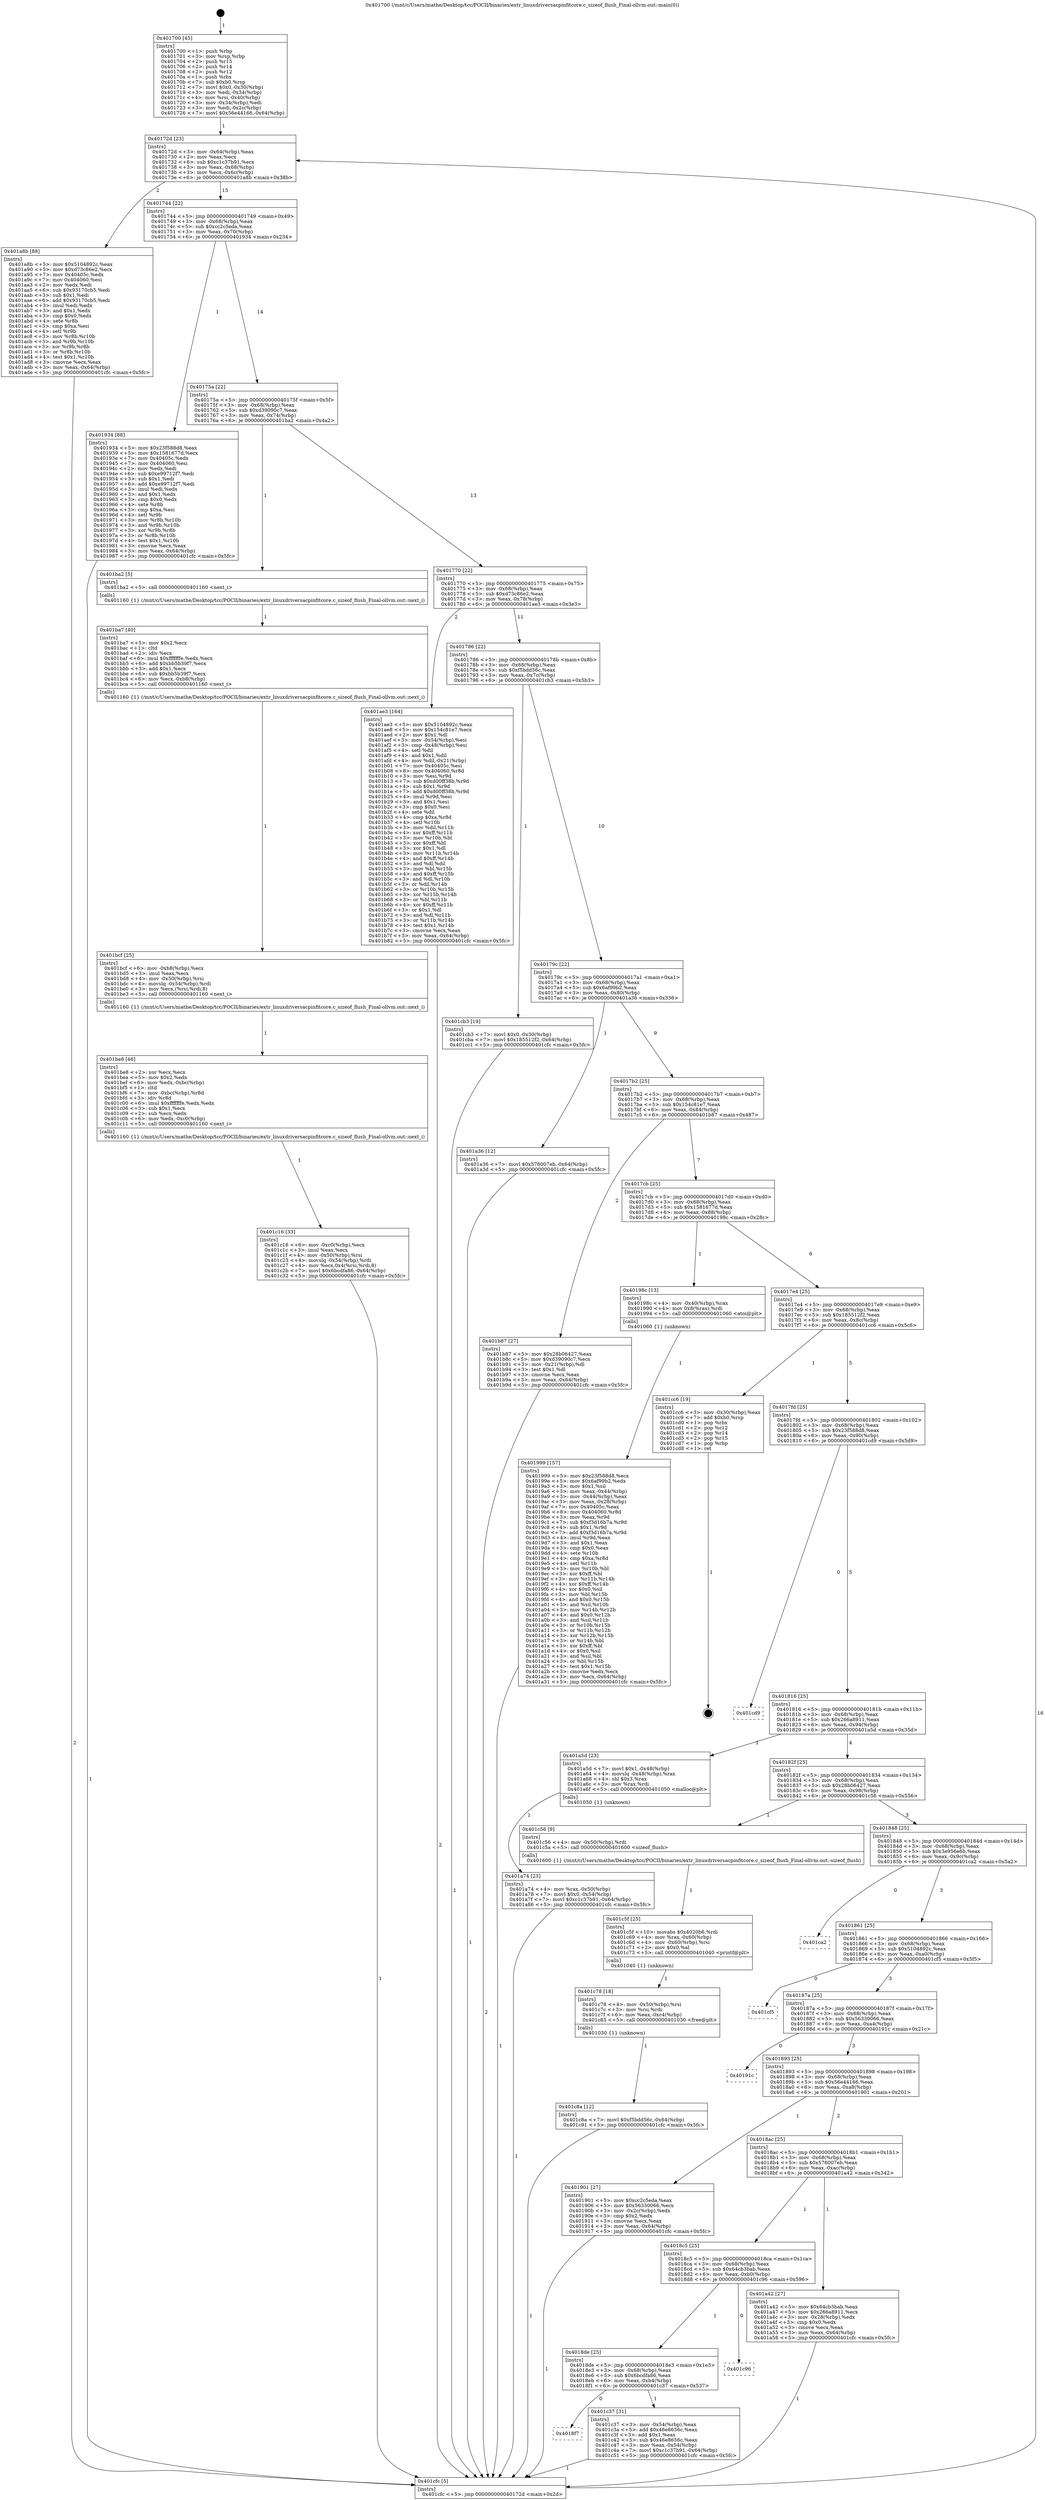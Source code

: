 digraph "0x401700" {
  label = "0x401700 (/mnt/c/Users/mathe/Desktop/tcc/POCII/binaries/extr_linuxdriversacpinfitcore.c_sizeof_flush_Final-ollvm.out::main(0))"
  labelloc = "t"
  node[shape=record]

  Entry [label="",width=0.3,height=0.3,shape=circle,fillcolor=black,style=filled]
  "0x40172d" [label="{
     0x40172d [23]\l
     | [instrs]\l
     &nbsp;&nbsp;0x40172d \<+3\>: mov -0x64(%rbp),%eax\l
     &nbsp;&nbsp;0x401730 \<+2\>: mov %eax,%ecx\l
     &nbsp;&nbsp;0x401732 \<+6\>: sub $0xc1c37b91,%ecx\l
     &nbsp;&nbsp;0x401738 \<+3\>: mov %eax,-0x68(%rbp)\l
     &nbsp;&nbsp;0x40173b \<+3\>: mov %ecx,-0x6c(%rbp)\l
     &nbsp;&nbsp;0x40173e \<+6\>: je 0000000000401a8b \<main+0x38b\>\l
  }"]
  "0x401a8b" [label="{
     0x401a8b [88]\l
     | [instrs]\l
     &nbsp;&nbsp;0x401a8b \<+5\>: mov $0x5104892c,%eax\l
     &nbsp;&nbsp;0x401a90 \<+5\>: mov $0xd73c86e2,%ecx\l
     &nbsp;&nbsp;0x401a95 \<+7\>: mov 0x40405c,%edx\l
     &nbsp;&nbsp;0x401a9c \<+7\>: mov 0x404060,%esi\l
     &nbsp;&nbsp;0x401aa3 \<+2\>: mov %edx,%edi\l
     &nbsp;&nbsp;0x401aa5 \<+6\>: sub $0x93170cb5,%edi\l
     &nbsp;&nbsp;0x401aab \<+3\>: sub $0x1,%edi\l
     &nbsp;&nbsp;0x401aae \<+6\>: add $0x93170cb5,%edi\l
     &nbsp;&nbsp;0x401ab4 \<+3\>: imul %edi,%edx\l
     &nbsp;&nbsp;0x401ab7 \<+3\>: and $0x1,%edx\l
     &nbsp;&nbsp;0x401aba \<+3\>: cmp $0x0,%edx\l
     &nbsp;&nbsp;0x401abd \<+4\>: sete %r8b\l
     &nbsp;&nbsp;0x401ac1 \<+3\>: cmp $0xa,%esi\l
     &nbsp;&nbsp;0x401ac4 \<+4\>: setl %r9b\l
     &nbsp;&nbsp;0x401ac8 \<+3\>: mov %r8b,%r10b\l
     &nbsp;&nbsp;0x401acb \<+3\>: and %r9b,%r10b\l
     &nbsp;&nbsp;0x401ace \<+3\>: xor %r9b,%r8b\l
     &nbsp;&nbsp;0x401ad1 \<+3\>: or %r8b,%r10b\l
     &nbsp;&nbsp;0x401ad4 \<+4\>: test $0x1,%r10b\l
     &nbsp;&nbsp;0x401ad8 \<+3\>: cmovne %ecx,%eax\l
     &nbsp;&nbsp;0x401adb \<+3\>: mov %eax,-0x64(%rbp)\l
     &nbsp;&nbsp;0x401ade \<+5\>: jmp 0000000000401cfc \<main+0x5fc\>\l
  }"]
  "0x401744" [label="{
     0x401744 [22]\l
     | [instrs]\l
     &nbsp;&nbsp;0x401744 \<+5\>: jmp 0000000000401749 \<main+0x49\>\l
     &nbsp;&nbsp;0x401749 \<+3\>: mov -0x68(%rbp),%eax\l
     &nbsp;&nbsp;0x40174c \<+5\>: sub $0xcc2c5eda,%eax\l
     &nbsp;&nbsp;0x401751 \<+3\>: mov %eax,-0x70(%rbp)\l
     &nbsp;&nbsp;0x401754 \<+6\>: je 0000000000401934 \<main+0x234\>\l
  }"]
  Exit [label="",width=0.3,height=0.3,shape=circle,fillcolor=black,style=filled,peripheries=2]
  "0x401934" [label="{
     0x401934 [88]\l
     | [instrs]\l
     &nbsp;&nbsp;0x401934 \<+5\>: mov $0x23f588d8,%eax\l
     &nbsp;&nbsp;0x401939 \<+5\>: mov $0x1581677d,%ecx\l
     &nbsp;&nbsp;0x40193e \<+7\>: mov 0x40405c,%edx\l
     &nbsp;&nbsp;0x401945 \<+7\>: mov 0x404060,%esi\l
     &nbsp;&nbsp;0x40194c \<+2\>: mov %edx,%edi\l
     &nbsp;&nbsp;0x40194e \<+6\>: sub $0xe99712f7,%edi\l
     &nbsp;&nbsp;0x401954 \<+3\>: sub $0x1,%edi\l
     &nbsp;&nbsp;0x401957 \<+6\>: add $0xe99712f7,%edi\l
     &nbsp;&nbsp;0x40195d \<+3\>: imul %edi,%edx\l
     &nbsp;&nbsp;0x401960 \<+3\>: and $0x1,%edx\l
     &nbsp;&nbsp;0x401963 \<+3\>: cmp $0x0,%edx\l
     &nbsp;&nbsp;0x401966 \<+4\>: sete %r8b\l
     &nbsp;&nbsp;0x40196a \<+3\>: cmp $0xa,%esi\l
     &nbsp;&nbsp;0x40196d \<+4\>: setl %r9b\l
     &nbsp;&nbsp;0x401971 \<+3\>: mov %r8b,%r10b\l
     &nbsp;&nbsp;0x401974 \<+3\>: and %r9b,%r10b\l
     &nbsp;&nbsp;0x401977 \<+3\>: xor %r9b,%r8b\l
     &nbsp;&nbsp;0x40197a \<+3\>: or %r8b,%r10b\l
     &nbsp;&nbsp;0x40197d \<+4\>: test $0x1,%r10b\l
     &nbsp;&nbsp;0x401981 \<+3\>: cmovne %ecx,%eax\l
     &nbsp;&nbsp;0x401984 \<+3\>: mov %eax,-0x64(%rbp)\l
     &nbsp;&nbsp;0x401987 \<+5\>: jmp 0000000000401cfc \<main+0x5fc\>\l
  }"]
  "0x40175a" [label="{
     0x40175a [22]\l
     | [instrs]\l
     &nbsp;&nbsp;0x40175a \<+5\>: jmp 000000000040175f \<main+0x5f\>\l
     &nbsp;&nbsp;0x40175f \<+3\>: mov -0x68(%rbp),%eax\l
     &nbsp;&nbsp;0x401762 \<+5\>: sub $0xd39090c7,%eax\l
     &nbsp;&nbsp;0x401767 \<+3\>: mov %eax,-0x74(%rbp)\l
     &nbsp;&nbsp;0x40176a \<+6\>: je 0000000000401ba2 \<main+0x4a2\>\l
  }"]
  "0x401c8a" [label="{
     0x401c8a [12]\l
     | [instrs]\l
     &nbsp;&nbsp;0x401c8a \<+7\>: movl $0xf5bdd56c,-0x64(%rbp)\l
     &nbsp;&nbsp;0x401c91 \<+5\>: jmp 0000000000401cfc \<main+0x5fc\>\l
  }"]
  "0x401ba2" [label="{
     0x401ba2 [5]\l
     | [instrs]\l
     &nbsp;&nbsp;0x401ba2 \<+5\>: call 0000000000401160 \<next_i\>\l
     | [calls]\l
     &nbsp;&nbsp;0x401160 \{1\} (/mnt/c/Users/mathe/Desktop/tcc/POCII/binaries/extr_linuxdriversacpinfitcore.c_sizeof_flush_Final-ollvm.out::next_i)\l
  }"]
  "0x401770" [label="{
     0x401770 [22]\l
     | [instrs]\l
     &nbsp;&nbsp;0x401770 \<+5\>: jmp 0000000000401775 \<main+0x75\>\l
     &nbsp;&nbsp;0x401775 \<+3\>: mov -0x68(%rbp),%eax\l
     &nbsp;&nbsp;0x401778 \<+5\>: sub $0xd73c86e2,%eax\l
     &nbsp;&nbsp;0x40177d \<+3\>: mov %eax,-0x78(%rbp)\l
     &nbsp;&nbsp;0x401780 \<+6\>: je 0000000000401ae3 \<main+0x3e3\>\l
  }"]
  "0x401c78" [label="{
     0x401c78 [18]\l
     | [instrs]\l
     &nbsp;&nbsp;0x401c78 \<+4\>: mov -0x50(%rbp),%rsi\l
     &nbsp;&nbsp;0x401c7c \<+3\>: mov %rsi,%rdi\l
     &nbsp;&nbsp;0x401c7f \<+6\>: mov %eax,-0xc4(%rbp)\l
     &nbsp;&nbsp;0x401c85 \<+5\>: call 0000000000401030 \<free@plt\>\l
     | [calls]\l
     &nbsp;&nbsp;0x401030 \{1\} (unknown)\l
  }"]
  "0x401ae3" [label="{
     0x401ae3 [164]\l
     | [instrs]\l
     &nbsp;&nbsp;0x401ae3 \<+5\>: mov $0x5104892c,%eax\l
     &nbsp;&nbsp;0x401ae8 \<+5\>: mov $0x154c81e7,%ecx\l
     &nbsp;&nbsp;0x401aed \<+2\>: mov $0x1,%dl\l
     &nbsp;&nbsp;0x401aef \<+3\>: mov -0x54(%rbp),%esi\l
     &nbsp;&nbsp;0x401af2 \<+3\>: cmp -0x48(%rbp),%esi\l
     &nbsp;&nbsp;0x401af5 \<+4\>: setl %dil\l
     &nbsp;&nbsp;0x401af9 \<+4\>: and $0x1,%dil\l
     &nbsp;&nbsp;0x401afd \<+4\>: mov %dil,-0x21(%rbp)\l
     &nbsp;&nbsp;0x401b01 \<+7\>: mov 0x40405c,%esi\l
     &nbsp;&nbsp;0x401b08 \<+8\>: mov 0x404060,%r8d\l
     &nbsp;&nbsp;0x401b10 \<+3\>: mov %esi,%r9d\l
     &nbsp;&nbsp;0x401b13 \<+7\>: sub $0xd00ff38b,%r9d\l
     &nbsp;&nbsp;0x401b1a \<+4\>: sub $0x1,%r9d\l
     &nbsp;&nbsp;0x401b1e \<+7\>: add $0xd00ff38b,%r9d\l
     &nbsp;&nbsp;0x401b25 \<+4\>: imul %r9d,%esi\l
     &nbsp;&nbsp;0x401b29 \<+3\>: and $0x1,%esi\l
     &nbsp;&nbsp;0x401b2c \<+3\>: cmp $0x0,%esi\l
     &nbsp;&nbsp;0x401b2f \<+4\>: sete %dil\l
     &nbsp;&nbsp;0x401b33 \<+4\>: cmp $0xa,%r8d\l
     &nbsp;&nbsp;0x401b37 \<+4\>: setl %r10b\l
     &nbsp;&nbsp;0x401b3b \<+3\>: mov %dil,%r11b\l
     &nbsp;&nbsp;0x401b3e \<+4\>: xor $0xff,%r11b\l
     &nbsp;&nbsp;0x401b42 \<+3\>: mov %r10b,%bl\l
     &nbsp;&nbsp;0x401b45 \<+3\>: xor $0xff,%bl\l
     &nbsp;&nbsp;0x401b48 \<+3\>: xor $0x1,%dl\l
     &nbsp;&nbsp;0x401b4b \<+3\>: mov %r11b,%r14b\l
     &nbsp;&nbsp;0x401b4e \<+4\>: and $0xff,%r14b\l
     &nbsp;&nbsp;0x401b52 \<+3\>: and %dl,%dil\l
     &nbsp;&nbsp;0x401b55 \<+3\>: mov %bl,%r15b\l
     &nbsp;&nbsp;0x401b58 \<+4\>: and $0xff,%r15b\l
     &nbsp;&nbsp;0x401b5c \<+3\>: and %dl,%r10b\l
     &nbsp;&nbsp;0x401b5f \<+3\>: or %dil,%r14b\l
     &nbsp;&nbsp;0x401b62 \<+3\>: or %r10b,%r15b\l
     &nbsp;&nbsp;0x401b65 \<+3\>: xor %r15b,%r14b\l
     &nbsp;&nbsp;0x401b68 \<+3\>: or %bl,%r11b\l
     &nbsp;&nbsp;0x401b6b \<+4\>: xor $0xff,%r11b\l
     &nbsp;&nbsp;0x401b6f \<+3\>: or $0x1,%dl\l
     &nbsp;&nbsp;0x401b72 \<+3\>: and %dl,%r11b\l
     &nbsp;&nbsp;0x401b75 \<+3\>: or %r11b,%r14b\l
     &nbsp;&nbsp;0x401b78 \<+4\>: test $0x1,%r14b\l
     &nbsp;&nbsp;0x401b7c \<+3\>: cmovne %ecx,%eax\l
     &nbsp;&nbsp;0x401b7f \<+3\>: mov %eax,-0x64(%rbp)\l
     &nbsp;&nbsp;0x401b82 \<+5\>: jmp 0000000000401cfc \<main+0x5fc\>\l
  }"]
  "0x401786" [label="{
     0x401786 [22]\l
     | [instrs]\l
     &nbsp;&nbsp;0x401786 \<+5\>: jmp 000000000040178b \<main+0x8b\>\l
     &nbsp;&nbsp;0x40178b \<+3\>: mov -0x68(%rbp),%eax\l
     &nbsp;&nbsp;0x40178e \<+5\>: sub $0xf5bdd56c,%eax\l
     &nbsp;&nbsp;0x401793 \<+3\>: mov %eax,-0x7c(%rbp)\l
     &nbsp;&nbsp;0x401796 \<+6\>: je 0000000000401cb3 \<main+0x5b3\>\l
  }"]
  "0x401c5f" [label="{
     0x401c5f [25]\l
     | [instrs]\l
     &nbsp;&nbsp;0x401c5f \<+10\>: movabs $0x4020b6,%rdi\l
     &nbsp;&nbsp;0x401c69 \<+4\>: mov %rax,-0x60(%rbp)\l
     &nbsp;&nbsp;0x401c6d \<+4\>: mov -0x60(%rbp),%rsi\l
     &nbsp;&nbsp;0x401c71 \<+2\>: mov $0x0,%al\l
     &nbsp;&nbsp;0x401c73 \<+5\>: call 0000000000401040 \<printf@plt\>\l
     | [calls]\l
     &nbsp;&nbsp;0x401040 \{1\} (unknown)\l
  }"]
  "0x401cb3" [label="{
     0x401cb3 [19]\l
     | [instrs]\l
     &nbsp;&nbsp;0x401cb3 \<+7\>: movl $0x0,-0x30(%rbp)\l
     &nbsp;&nbsp;0x401cba \<+7\>: movl $0x185512f2,-0x64(%rbp)\l
     &nbsp;&nbsp;0x401cc1 \<+5\>: jmp 0000000000401cfc \<main+0x5fc\>\l
  }"]
  "0x40179c" [label="{
     0x40179c [22]\l
     | [instrs]\l
     &nbsp;&nbsp;0x40179c \<+5\>: jmp 00000000004017a1 \<main+0xa1\>\l
     &nbsp;&nbsp;0x4017a1 \<+3\>: mov -0x68(%rbp),%eax\l
     &nbsp;&nbsp;0x4017a4 \<+5\>: sub $0x6af99b2,%eax\l
     &nbsp;&nbsp;0x4017a9 \<+3\>: mov %eax,-0x80(%rbp)\l
     &nbsp;&nbsp;0x4017ac \<+6\>: je 0000000000401a36 \<main+0x336\>\l
  }"]
  "0x4018f7" [label="{
     0x4018f7\l
  }", style=dashed]
  "0x401a36" [label="{
     0x401a36 [12]\l
     | [instrs]\l
     &nbsp;&nbsp;0x401a36 \<+7\>: movl $0x576007eb,-0x64(%rbp)\l
     &nbsp;&nbsp;0x401a3d \<+5\>: jmp 0000000000401cfc \<main+0x5fc\>\l
  }"]
  "0x4017b2" [label="{
     0x4017b2 [25]\l
     | [instrs]\l
     &nbsp;&nbsp;0x4017b2 \<+5\>: jmp 00000000004017b7 \<main+0xb7\>\l
     &nbsp;&nbsp;0x4017b7 \<+3\>: mov -0x68(%rbp),%eax\l
     &nbsp;&nbsp;0x4017ba \<+5\>: sub $0x154c81e7,%eax\l
     &nbsp;&nbsp;0x4017bf \<+6\>: mov %eax,-0x84(%rbp)\l
     &nbsp;&nbsp;0x4017c5 \<+6\>: je 0000000000401b87 \<main+0x487\>\l
  }"]
  "0x401c37" [label="{
     0x401c37 [31]\l
     | [instrs]\l
     &nbsp;&nbsp;0x401c37 \<+3\>: mov -0x54(%rbp),%eax\l
     &nbsp;&nbsp;0x401c3a \<+5\>: add $0x46e8656c,%eax\l
     &nbsp;&nbsp;0x401c3f \<+3\>: add $0x1,%eax\l
     &nbsp;&nbsp;0x401c42 \<+5\>: sub $0x46e8656c,%eax\l
     &nbsp;&nbsp;0x401c47 \<+3\>: mov %eax,-0x54(%rbp)\l
     &nbsp;&nbsp;0x401c4a \<+7\>: movl $0xc1c37b91,-0x64(%rbp)\l
     &nbsp;&nbsp;0x401c51 \<+5\>: jmp 0000000000401cfc \<main+0x5fc\>\l
  }"]
  "0x401b87" [label="{
     0x401b87 [27]\l
     | [instrs]\l
     &nbsp;&nbsp;0x401b87 \<+5\>: mov $0x28b06427,%eax\l
     &nbsp;&nbsp;0x401b8c \<+5\>: mov $0xd39090c7,%ecx\l
     &nbsp;&nbsp;0x401b91 \<+3\>: mov -0x21(%rbp),%dl\l
     &nbsp;&nbsp;0x401b94 \<+3\>: test $0x1,%dl\l
     &nbsp;&nbsp;0x401b97 \<+3\>: cmovne %ecx,%eax\l
     &nbsp;&nbsp;0x401b9a \<+3\>: mov %eax,-0x64(%rbp)\l
     &nbsp;&nbsp;0x401b9d \<+5\>: jmp 0000000000401cfc \<main+0x5fc\>\l
  }"]
  "0x4017cb" [label="{
     0x4017cb [25]\l
     | [instrs]\l
     &nbsp;&nbsp;0x4017cb \<+5\>: jmp 00000000004017d0 \<main+0xd0\>\l
     &nbsp;&nbsp;0x4017d0 \<+3\>: mov -0x68(%rbp),%eax\l
     &nbsp;&nbsp;0x4017d3 \<+5\>: sub $0x1581677d,%eax\l
     &nbsp;&nbsp;0x4017d8 \<+6\>: mov %eax,-0x88(%rbp)\l
     &nbsp;&nbsp;0x4017de \<+6\>: je 000000000040198c \<main+0x28c\>\l
  }"]
  "0x4018de" [label="{
     0x4018de [25]\l
     | [instrs]\l
     &nbsp;&nbsp;0x4018de \<+5\>: jmp 00000000004018e3 \<main+0x1e3\>\l
     &nbsp;&nbsp;0x4018e3 \<+3\>: mov -0x68(%rbp),%eax\l
     &nbsp;&nbsp;0x4018e6 \<+5\>: sub $0x6bcdfa86,%eax\l
     &nbsp;&nbsp;0x4018eb \<+6\>: mov %eax,-0xb4(%rbp)\l
     &nbsp;&nbsp;0x4018f1 \<+6\>: je 0000000000401c37 \<main+0x537\>\l
  }"]
  "0x40198c" [label="{
     0x40198c [13]\l
     | [instrs]\l
     &nbsp;&nbsp;0x40198c \<+4\>: mov -0x40(%rbp),%rax\l
     &nbsp;&nbsp;0x401990 \<+4\>: mov 0x8(%rax),%rdi\l
     &nbsp;&nbsp;0x401994 \<+5\>: call 0000000000401060 \<atoi@plt\>\l
     | [calls]\l
     &nbsp;&nbsp;0x401060 \{1\} (unknown)\l
  }"]
  "0x4017e4" [label="{
     0x4017e4 [25]\l
     | [instrs]\l
     &nbsp;&nbsp;0x4017e4 \<+5\>: jmp 00000000004017e9 \<main+0xe9\>\l
     &nbsp;&nbsp;0x4017e9 \<+3\>: mov -0x68(%rbp),%eax\l
     &nbsp;&nbsp;0x4017ec \<+5\>: sub $0x185512f2,%eax\l
     &nbsp;&nbsp;0x4017f1 \<+6\>: mov %eax,-0x8c(%rbp)\l
     &nbsp;&nbsp;0x4017f7 \<+6\>: je 0000000000401cc6 \<main+0x5c6\>\l
  }"]
  "0x401c96" [label="{
     0x401c96\l
  }", style=dashed]
  "0x401cc6" [label="{
     0x401cc6 [19]\l
     | [instrs]\l
     &nbsp;&nbsp;0x401cc6 \<+3\>: mov -0x30(%rbp),%eax\l
     &nbsp;&nbsp;0x401cc9 \<+7\>: add $0xb0,%rsp\l
     &nbsp;&nbsp;0x401cd0 \<+1\>: pop %rbx\l
     &nbsp;&nbsp;0x401cd1 \<+2\>: pop %r12\l
     &nbsp;&nbsp;0x401cd3 \<+2\>: pop %r14\l
     &nbsp;&nbsp;0x401cd5 \<+2\>: pop %r15\l
     &nbsp;&nbsp;0x401cd7 \<+1\>: pop %rbp\l
     &nbsp;&nbsp;0x401cd8 \<+1\>: ret\l
  }"]
  "0x4017fd" [label="{
     0x4017fd [25]\l
     | [instrs]\l
     &nbsp;&nbsp;0x4017fd \<+5\>: jmp 0000000000401802 \<main+0x102\>\l
     &nbsp;&nbsp;0x401802 \<+3\>: mov -0x68(%rbp),%eax\l
     &nbsp;&nbsp;0x401805 \<+5\>: sub $0x23f588d8,%eax\l
     &nbsp;&nbsp;0x40180a \<+6\>: mov %eax,-0x90(%rbp)\l
     &nbsp;&nbsp;0x401810 \<+6\>: je 0000000000401cd9 \<main+0x5d9\>\l
  }"]
  "0x401c16" [label="{
     0x401c16 [33]\l
     | [instrs]\l
     &nbsp;&nbsp;0x401c16 \<+6\>: mov -0xc0(%rbp),%ecx\l
     &nbsp;&nbsp;0x401c1c \<+3\>: imul %eax,%ecx\l
     &nbsp;&nbsp;0x401c1f \<+4\>: mov -0x50(%rbp),%rsi\l
     &nbsp;&nbsp;0x401c23 \<+4\>: movslq -0x54(%rbp),%rdi\l
     &nbsp;&nbsp;0x401c27 \<+4\>: mov %ecx,0x4(%rsi,%rdi,8)\l
     &nbsp;&nbsp;0x401c2b \<+7\>: movl $0x6bcdfa86,-0x64(%rbp)\l
     &nbsp;&nbsp;0x401c32 \<+5\>: jmp 0000000000401cfc \<main+0x5fc\>\l
  }"]
  "0x401cd9" [label="{
     0x401cd9\l
  }", style=dashed]
  "0x401816" [label="{
     0x401816 [25]\l
     | [instrs]\l
     &nbsp;&nbsp;0x401816 \<+5\>: jmp 000000000040181b \<main+0x11b\>\l
     &nbsp;&nbsp;0x40181b \<+3\>: mov -0x68(%rbp),%eax\l
     &nbsp;&nbsp;0x40181e \<+5\>: sub $0x266a8911,%eax\l
     &nbsp;&nbsp;0x401823 \<+6\>: mov %eax,-0x94(%rbp)\l
     &nbsp;&nbsp;0x401829 \<+6\>: je 0000000000401a5d \<main+0x35d\>\l
  }"]
  "0x401be8" [label="{
     0x401be8 [46]\l
     | [instrs]\l
     &nbsp;&nbsp;0x401be8 \<+2\>: xor %ecx,%ecx\l
     &nbsp;&nbsp;0x401bea \<+5\>: mov $0x2,%edx\l
     &nbsp;&nbsp;0x401bef \<+6\>: mov %edx,-0xbc(%rbp)\l
     &nbsp;&nbsp;0x401bf5 \<+1\>: cltd\l
     &nbsp;&nbsp;0x401bf6 \<+7\>: mov -0xbc(%rbp),%r8d\l
     &nbsp;&nbsp;0x401bfd \<+3\>: idiv %r8d\l
     &nbsp;&nbsp;0x401c00 \<+6\>: imul $0xfffffffe,%edx,%edx\l
     &nbsp;&nbsp;0x401c06 \<+3\>: sub $0x1,%ecx\l
     &nbsp;&nbsp;0x401c09 \<+2\>: sub %ecx,%edx\l
     &nbsp;&nbsp;0x401c0b \<+6\>: mov %edx,-0xc0(%rbp)\l
     &nbsp;&nbsp;0x401c11 \<+5\>: call 0000000000401160 \<next_i\>\l
     | [calls]\l
     &nbsp;&nbsp;0x401160 \{1\} (/mnt/c/Users/mathe/Desktop/tcc/POCII/binaries/extr_linuxdriversacpinfitcore.c_sizeof_flush_Final-ollvm.out::next_i)\l
  }"]
  "0x401a5d" [label="{
     0x401a5d [23]\l
     | [instrs]\l
     &nbsp;&nbsp;0x401a5d \<+7\>: movl $0x1,-0x48(%rbp)\l
     &nbsp;&nbsp;0x401a64 \<+4\>: movslq -0x48(%rbp),%rax\l
     &nbsp;&nbsp;0x401a68 \<+4\>: shl $0x3,%rax\l
     &nbsp;&nbsp;0x401a6c \<+3\>: mov %rax,%rdi\l
     &nbsp;&nbsp;0x401a6f \<+5\>: call 0000000000401050 \<malloc@plt\>\l
     | [calls]\l
     &nbsp;&nbsp;0x401050 \{1\} (unknown)\l
  }"]
  "0x40182f" [label="{
     0x40182f [25]\l
     | [instrs]\l
     &nbsp;&nbsp;0x40182f \<+5\>: jmp 0000000000401834 \<main+0x134\>\l
     &nbsp;&nbsp;0x401834 \<+3\>: mov -0x68(%rbp),%eax\l
     &nbsp;&nbsp;0x401837 \<+5\>: sub $0x28b06427,%eax\l
     &nbsp;&nbsp;0x40183c \<+6\>: mov %eax,-0x98(%rbp)\l
     &nbsp;&nbsp;0x401842 \<+6\>: je 0000000000401c56 \<main+0x556\>\l
  }"]
  "0x401bcf" [label="{
     0x401bcf [25]\l
     | [instrs]\l
     &nbsp;&nbsp;0x401bcf \<+6\>: mov -0xb8(%rbp),%ecx\l
     &nbsp;&nbsp;0x401bd5 \<+3\>: imul %eax,%ecx\l
     &nbsp;&nbsp;0x401bd8 \<+4\>: mov -0x50(%rbp),%rsi\l
     &nbsp;&nbsp;0x401bdc \<+4\>: movslq -0x54(%rbp),%rdi\l
     &nbsp;&nbsp;0x401be0 \<+3\>: mov %ecx,(%rsi,%rdi,8)\l
     &nbsp;&nbsp;0x401be3 \<+5\>: call 0000000000401160 \<next_i\>\l
     | [calls]\l
     &nbsp;&nbsp;0x401160 \{1\} (/mnt/c/Users/mathe/Desktop/tcc/POCII/binaries/extr_linuxdriversacpinfitcore.c_sizeof_flush_Final-ollvm.out::next_i)\l
  }"]
  "0x401c56" [label="{
     0x401c56 [9]\l
     | [instrs]\l
     &nbsp;&nbsp;0x401c56 \<+4\>: mov -0x50(%rbp),%rdi\l
     &nbsp;&nbsp;0x401c5a \<+5\>: call 0000000000401600 \<sizeof_flush\>\l
     | [calls]\l
     &nbsp;&nbsp;0x401600 \{1\} (/mnt/c/Users/mathe/Desktop/tcc/POCII/binaries/extr_linuxdriversacpinfitcore.c_sizeof_flush_Final-ollvm.out::sizeof_flush)\l
  }"]
  "0x401848" [label="{
     0x401848 [25]\l
     | [instrs]\l
     &nbsp;&nbsp;0x401848 \<+5\>: jmp 000000000040184d \<main+0x14d\>\l
     &nbsp;&nbsp;0x40184d \<+3\>: mov -0x68(%rbp),%eax\l
     &nbsp;&nbsp;0x401850 \<+5\>: sub $0x3e956e6b,%eax\l
     &nbsp;&nbsp;0x401855 \<+6\>: mov %eax,-0x9c(%rbp)\l
     &nbsp;&nbsp;0x40185b \<+6\>: je 0000000000401ca2 \<main+0x5a2\>\l
  }"]
  "0x401ba7" [label="{
     0x401ba7 [40]\l
     | [instrs]\l
     &nbsp;&nbsp;0x401ba7 \<+5\>: mov $0x2,%ecx\l
     &nbsp;&nbsp;0x401bac \<+1\>: cltd\l
     &nbsp;&nbsp;0x401bad \<+2\>: idiv %ecx\l
     &nbsp;&nbsp;0x401baf \<+6\>: imul $0xfffffffe,%edx,%ecx\l
     &nbsp;&nbsp;0x401bb5 \<+6\>: add $0xbb5b39f7,%ecx\l
     &nbsp;&nbsp;0x401bbb \<+3\>: add $0x1,%ecx\l
     &nbsp;&nbsp;0x401bbe \<+6\>: sub $0xbb5b39f7,%ecx\l
     &nbsp;&nbsp;0x401bc4 \<+6\>: mov %ecx,-0xb8(%rbp)\l
     &nbsp;&nbsp;0x401bca \<+5\>: call 0000000000401160 \<next_i\>\l
     | [calls]\l
     &nbsp;&nbsp;0x401160 \{1\} (/mnt/c/Users/mathe/Desktop/tcc/POCII/binaries/extr_linuxdriversacpinfitcore.c_sizeof_flush_Final-ollvm.out::next_i)\l
  }"]
  "0x401ca2" [label="{
     0x401ca2\l
  }", style=dashed]
  "0x401861" [label="{
     0x401861 [25]\l
     | [instrs]\l
     &nbsp;&nbsp;0x401861 \<+5\>: jmp 0000000000401866 \<main+0x166\>\l
     &nbsp;&nbsp;0x401866 \<+3\>: mov -0x68(%rbp),%eax\l
     &nbsp;&nbsp;0x401869 \<+5\>: sub $0x5104892c,%eax\l
     &nbsp;&nbsp;0x40186e \<+6\>: mov %eax,-0xa0(%rbp)\l
     &nbsp;&nbsp;0x401874 \<+6\>: je 0000000000401cf5 \<main+0x5f5\>\l
  }"]
  "0x401a74" [label="{
     0x401a74 [23]\l
     | [instrs]\l
     &nbsp;&nbsp;0x401a74 \<+4\>: mov %rax,-0x50(%rbp)\l
     &nbsp;&nbsp;0x401a78 \<+7\>: movl $0x0,-0x54(%rbp)\l
     &nbsp;&nbsp;0x401a7f \<+7\>: movl $0xc1c37b91,-0x64(%rbp)\l
     &nbsp;&nbsp;0x401a86 \<+5\>: jmp 0000000000401cfc \<main+0x5fc\>\l
  }"]
  "0x401cf5" [label="{
     0x401cf5\l
  }", style=dashed]
  "0x40187a" [label="{
     0x40187a [25]\l
     | [instrs]\l
     &nbsp;&nbsp;0x40187a \<+5\>: jmp 000000000040187f \<main+0x17f\>\l
     &nbsp;&nbsp;0x40187f \<+3\>: mov -0x68(%rbp),%eax\l
     &nbsp;&nbsp;0x401882 \<+5\>: sub $0x56330066,%eax\l
     &nbsp;&nbsp;0x401887 \<+6\>: mov %eax,-0xa4(%rbp)\l
     &nbsp;&nbsp;0x40188d \<+6\>: je 000000000040191c \<main+0x21c\>\l
  }"]
  "0x4018c5" [label="{
     0x4018c5 [25]\l
     | [instrs]\l
     &nbsp;&nbsp;0x4018c5 \<+5\>: jmp 00000000004018ca \<main+0x1ca\>\l
     &nbsp;&nbsp;0x4018ca \<+3\>: mov -0x68(%rbp),%eax\l
     &nbsp;&nbsp;0x4018cd \<+5\>: sub $0x64cb3bab,%eax\l
     &nbsp;&nbsp;0x4018d2 \<+6\>: mov %eax,-0xb0(%rbp)\l
     &nbsp;&nbsp;0x4018d8 \<+6\>: je 0000000000401c96 \<main+0x596\>\l
  }"]
  "0x40191c" [label="{
     0x40191c\l
  }", style=dashed]
  "0x401893" [label="{
     0x401893 [25]\l
     | [instrs]\l
     &nbsp;&nbsp;0x401893 \<+5\>: jmp 0000000000401898 \<main+0x198\>\l
     &nbsp;&nbsp;0x401898 \<+3\>: mov -0x68(%rbp),%eax\l
     &nbsp;&nbsp;0x40189b \<+5\>: sub $0x56e44166,%eax\l
     &nbsp;&nbsp;0x4018a0 \<+6\>: mov %eax,-0xa8(%rbp)\l
     &nbsp;&nbsp;0x4018a6 \<+6\>: je 0000000000401901 \<main+0x201\>\l
  }"]
  "0x401a42" [label="{
     0x401a42 [27]\l
     | [instrs]\l
     &nbsp;&nbsp;0x401a42 \<+5\>: mov $0x64cb3bab,%eax\l
     &nbsp;&nbsp;0x401a47 \<+5\>: mov $0x266a8911,%ecx\l
     &nbsp;&nbsp;0x401a4c \<+3\>: mov -0x28(%rbp),%edx\l
     &nbsp;&nbsp;0x401a4f \<+3\>: cmp $0x0,%edx\l
     &nbsp;&nbsp;0x401a52 \<+3\>: cmove %ecx,%eax\l
     &nbsp;&nbsp;0x401a55 \<+3\>: mov %eax,-0x64(%rbp)\l
     &nbsp;&nbsp;0x401a58 \<+5\>: jmp 0000000000401cfc \<main+0x5fc\>\l
  }"]
  "0x401901" [label="{
     0x401901 [27]\l
     | [instrs]\l
     &nbsp;&nbsp;0x401901 \<+5\>: mov $0xcc2c5eda,%eax\l
     &nbsp;&nbsp;0x401906 \<+5\>: mov $0x56330066,%ecx\l
     &nbsp;&nbsp;0x40190b \<+3\>: mov -0x2c(%rbp),%edx\l
     &nbsp;&nbsp;0x40190e \<+3\>: cmp $0x2,%edx\l
     &nbsp;&nbsp;0x401911 \<+3\>: cmovne %ecx,%eax\l
     &nbsp;&nbsp;0x401914 \<+3\>: mov %eax,-0x64(%rbp)\l
     &nbsp;&nbsp;0x401917 \<+5\>: jmp 0000000000401cfc \<main+0x5fc\>\l
  }"]
  "0x4018ac" [label="{
     0x4018ac [25]\l
     | [instrs]\l
     &nbsp;&nbsp;0x4018ac \<+5\>: jmp 00000000004018b1 \<main+0x1b1\>\l
     &nbsp;&nbsp;0x4018b1 \<+3\>: mov -0x68(%rbp),%eax\l
     &nbsp;&nbsp;0x4018b4 \<+5\>: sub $0x576007eb,%eax\l
     &nbsp;&nbsp;0x4018b9 \<+6\>: mov %eax,-0xac(%rbp)\l
     &nbsp;&nbsp;0x4018bf \<+6\>: je 0000000000401a42 \<main+0x342\>\l
  }"]
  "0x401cfc" [label="{
     0x401cfc [5]\l
     | [instrs]\l
     &nbsp;&nbsp;0x401cfc \<+5\>: jmp 000000000040172d \<main+0x2d\>\l
  }"]
  "0x401700" [label="{
     0x401700 [45]\l
     | [instrs]\l
     &nbsp;&nbsp;0x401700 \<+1\>: push %rbp\l
     &nbsp;&nbsp;0x401701 \<+3\>: mov %rsp,%rbp\l
     &nbsp;&nbsp;0x401704 \<+2\>: push %r15\l
     &nbsp;&nbsp;0x401706 \<+2\>: push %r14\l
     &nbsp;&nbsp;0x401708 \<+2\>: push %r12\l
     &nbsp;&nbsp;0x40170a \<+1\>: push %rbx\l
     &nbsp;&nbsp;0x40170b \<+7\>: sub $0xb0,%rsp\l
     &nbsp;&nbsp;0x401712 \<+7\>: movl $0x0,-0x30(%rbp)\l
     &nbsp;&nbsp;0x401719 \<+3\>: mov %edi,-0x34(%rbp)\l
     &nbsp;&nbsp;0x40171c \<+4\>: mov %rsi,-0x40(%rbp)\l
     &nbsp;&nbsp;0x401720 \<+3\>: mov -0x34(%rbp),%edi\l
     &nbsp;&nbsp;0x401723 \<+3\>: mov %edi,-0x2c(%rbp)\l
     &nbsp;&nbsp;0x401726 \<+7\>: movl $0x56e44166,-0x64(%rbp)\l
  }"]
  "0x401999" [label="{
     0x401999 [157]\l
     | [instrs]\l
     &nbsp;&nbsp;0x401999 \<+5\>: mov $0x23f588d8,%ecx\l
     &nbsp;&nbsp;0x40199e \<+5\>: mov $0x6af99b2,%edx\l
     &nbsp;&nbsp;0x4019a3 \<+3\>: mov $0x1,%sil\l
     &nbsp;&nbsp;0x4019a6 \<+3\>: mov %eax,-0x44(%rbp)\l
     &nbsp;&nbsp;0x4019a9 \<+3\>: mov -0x44(%rbp),%eax\l
     &nbsp;&nbsp;0x4019ac \<+3\>: mov %eax,-0x28(%rbp)\l
     &nbsp;&nbsp;0x4019af \<+7\>: mov 0x40405c,%eax\l
     &nbsp;&nbsp;0x4019b6 \<+8\>: mov 0x404060,%r8d\l
     &nbsp;&nbsp;0x4019be \<+3\>: mov %eax,%r9d\l
     &nbsp;&nbsp;0x4019c1 \<+7\>: sub $0xf3d16b7a,%r9d\l
     &nbsp;&nbsp;0x4019c8 \<+4\>: sub $0x1,%r9d\l
     &nbsp;&nbsp;0x4019cc \<+7\>: add $0xf3d16b7a,%r9d\l
     &nbsp;&nbsp;0x4019d3 \<+4\>: imul %r9d,%eax\l
     &nbsp;&nbsp;0x4019d7 \<+3\>: and $0x1,%eax\l
     &nbsp;&nbsp;0x4019da \<+3\>: cmp $0x0,%eax\l
     &nbsp;&nbsp;0x4019dd \<+4\>: sete %r10b\l
     &nbsp;&nbsp;0x4019e1 \<+4\>: cmp $0xa,%r8d\l
     &nbsp;&nbsp;0x4019e5 \<+4\>: setl %r11b\l
     &nbsp;&nbsp;0x4019e9 \<+3\>: mov %r10b,%bl\l
     &nbsp;&nbsp;0x4019ec \<+3\>: xor $0xff,%bl\l
     &nbsp;&nbsp;0x4019ef \<+3\>: mov %r11b,%r14b\l
     &nbsp;&nbsp;0x4019f2 \<+4\>: xor $0xff,%r14b\l
     &nbsp;&nbsp;0x4019f6 \<+4\>: xor $0x0,%sil\l
     &nbsp;&nbsp;0x4019fa \<+3\>: mov %bl,%r15b\l
     &nbsp;&nbsp;0x4019fd \<+4\>: and $0x0,%r15b\l
     &nbsp;&nbsp;0x401a01 \<+3\>: and %sil,%r10b\l
     &nbsp;&nbsp;0x401a04 \<+3\>: mov %r14b,%r12b\l
     &nbsp;&nbsp;0x401a07 \<+4\>: and $0x0,%r12b\l
     &nbsp;&nbsp;0x401a0b \<+3\>: and %sil,%r11b\l
     &nbsp;&nbsp;0x401a0e \<+3\>: or %r10b,%r15b\l
     &nbsp;&nbsp;0x401a11 \<+3\>: or %r11b,%r12b\l
     &nbsp;&nbsp;0x401a14 \<+3\>: xor %r12b,%r15b\l
     &nbsp;&nbsp;0x401a17 \<+3\>: or %r14b,%bl\l
     &nbsp;&nbsp;0x401a1a \<+3\>: xor $0xff,%bl\l
     &nbsp;&nbsp;0x401a1d \<+4\>: or $0x0,%sil\l
     &nbsp;&nbsp;0x401a21 \<+3\>: and %sil,%bl\l
     &nbsp;&nbsp;0x401a24 \<+3\>: or %bl,%r15b\l
     &nbsp;&nbsp;0x401a27 \<+4\>: test $0x1,%r15b\l
     &nbsp;&nbsp;0x401a2b \<+3\>: cmovne %edx,%ecx\l
     &nbsp;&nbsp;0x401a2e \<+3\>: mov %ecx,-0x64(%rbp)\l
     &nbsp;&nbsp;0x401a31 \<+5\>: jmp 0000000000401cfc \<main+0x5fc\>\l
  }"]
  Entry -> "0x401700" [label=" 1"]
  "0x40172d" -> "0x401a8b" [label=" 2"]
  "0x40172d" -> "0x401744" [label=" 15"]
  "0x401cc6" -> Exit [label=" 1"]
  "0x401744" -> "0x401934" [label=" 1"]
  "0x401744" -> "0x40175a" [label=" 14"]
  "0x401cb3" -> "0x401cfc" [label=" 1"]
  "0x40175a" -> "0x401ba2" [label=" 1"]
  "0x40175a" -> "0x401770" [label=" 13"]
  "0x401c8a" -> "0x401cfc" [label=" 1"]
  "0x401770" -> "0x401ae3" [label=" 2"]
  "0x401770" -> "0x401786" [label=" 11"]
  "0x401c78" -> "0x401c8a" [label=" 1"]
  "0x401786" -> "0x401cb3" [label=" 1"]
  "0x401786" -> "0x40179c" [label=" 10"]
  "0x401c5f" -> "0x401c78" [label=" 1"]
  "0x40179c" -> "0x401a36" [label=" 1"]
  "0x40179c" -> "0x4017b2" [label=" 9"]
  "0x401c56" -> "0x401c5f" [label=" 1"]
  "0x4017b2" -> "0x401b87" [label=" 2"]
  "0x4017b2" -> "0x4017cb" [label=" 7"]
  "0x401c37" -> "0x401cfc" [label=" 1"]
  "0x4017cb" -> "0x40198c" [label=" 1"]
  "0x4017cb" -> "0x4017e4" [label=" 6"]
  "0x4018de" -> "0x401c37" [label=" 1"]
  "0x4017e4" -> "0x401cc6" [label=" 1"]
  "0x4017e4" -> "0x4017fd" [label=" 5"]
  "0x4018de" -> "0x4018f7" [label=" 0"]
  "0x4017fd" -> "0x401cd9" [label=" 0"]
  "0x4017fd" -> "0x401816" [label=" 5"]
  "0x4018c5" -> "0x401c96" [label=" 0"]
  "0x401816" -> "0x401a5d" [label=" 1"]
  "0x401816" -> "0x40182f" [label=" 4"]
  "0x4018c5" -> "0x4018de" [label=" 1"]
  "0x40182f" -> "0x401c56" [label=" 1"]
  "0x40182f" -> "0x401848" [label=" 3"]
  "0x401c16" -> "0x401cfc" [label=" 1"]
  "0x401848" -> "0x401ca2" [label=" 0"]
  "0x401848" -> "0x401861" [label=" 3"]
  "0x401be8" -> "0x401c16" [label=" 1"]
  "0x401861" -> "0x401cf5" [label=" 0"]
  "0x401861" -> "0x40187a" [label=" 3"]
  "0x401bcf" -> "0x401be8" [label=" 1"]
  "0x40187a" -> "0x40191c" [label=" 0"]
  "0x40187a" -> "0x401893" [label=" 3"]
  "0x401ba7" -> "0x401bcf" [label=" 1"]
  "0x401893" -> "0x401901" [label=" 1"]
  "0x401893" -> "0x4018ac" [label=" 2"]
  "0x401901" -> "0x401cfc" [label=" 1"]
  "0x401700" -> "0x40172d" [label=" 1"]
  "0x401cfc" -> "0x40172d" [label=" 16"]
  "0x401934" -> "0x401cfc" [label=" 1"]
  "0x40198c" -> "0x401999" [label=" 1"]
  "0x401999" -> "0x401cfc" [label=" 1"]
  "0x401a36" -> "0x401cfc" [label=" 1"]
  "0x401ba2" -> "0x401ba7" [label=" 1"]
  "0x4018ac" -> "0x401a42" [label=" 1"]
  "0x4018ac" -> "0x4018c5" [label=" 1"]
  "0x401a42" -> "0x401cfc" [label=" 1"]
  "0x401a5d" -> "0x401a74" [label=" 1"]
  "0x401a74" -> "0x401cfc" [label=" 1"]
  "0x401a8b" -> "0x401cfc" [label=" 2"]
  "0x401ae3" -> "0x401cfc" [label=" 2"]
  "0x401b87" -> "0x401cfc" [label=" 2"]
}
